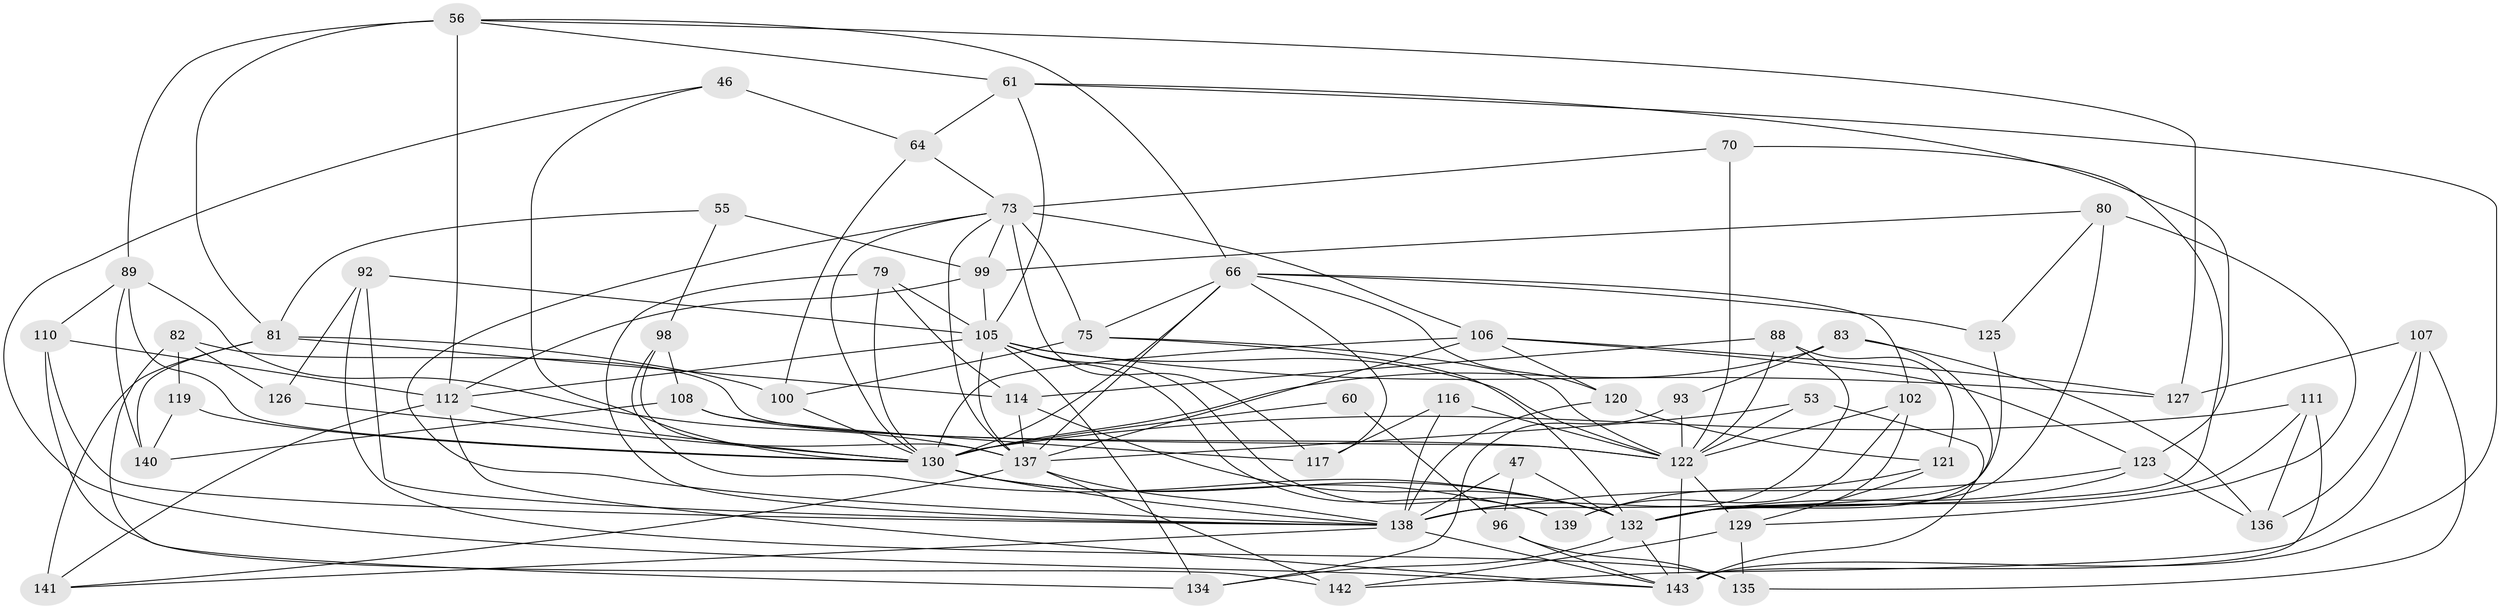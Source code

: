 // original degree distribution, {4: 1.0}
// Generated by graph-tools (version 1.1) at 2025/01/03/04/25 22:01:06]
// undirected, 57 vertices, 150 edges
graph export_dot {
graph [start="1"]
  node [color=gray90,style=filled];
  46;
  47;
  53;
  55;
  56 [super="+11+49"];
  60;
  61 [super="+57"];
  64 [super="+27"];
  66 [super="+17+50+34"];
  70;
  73 [super="+23+43"];
  75 [super="+18+30"];
  79;
  80;
  81 [super="+67"];
  82;
  83 [super="+62"];
  88;
  89 [super="+21"];
  92;
  93;
  96 [super="+20"];
  98;
  99 [super="+10"];
  100;
  102;
  105 [super="+26+29+68+69"];
  106 [super="+104+54"];
  107;
  108;
  110;
  111;
  112 [super="+8+85"];
  114 [super="+94"];
  116;
  117;
  119;
  120;
  121;
  122 [super="+15+35+40+115"];
  123 [super="+97+118"];
  125 [super="+33"];
  126;
  127;
  129 [super="+87"];
  130 [super="+19+31+103+84+95"];
  132 [super="+63+124+90+131"];
  134;
  135;
  136;
  137 [super="+44+113+86+74+77"];
  138 [super="+13+52+109+65"];
  139;
  140;
  141;
  142;
  143 [super="+133+39"];
  46 -- 64 [weight=2];
  46 -- 130;
  46 -- 143;
  47 -- 96;
  47 -- 138 [weight=2];
  47 -- 132;
  53 -- 137;
  53 -- 122;
  53 -- 143 [weight=2];
  55 -- 99 [weight=2];
  55 -- 98;
  55 -- 81;
  56 -- 127;
  56 -- 81;
  56 -- 112 [weight=2];
  56 -- 89 [weight=2];
  56 -- 61;
  56 -- 66;
  60 -- 96 [weight=2];
  60 -- 130 [weight=2];
  61 -- 143;
  61 -- 64 [weight=2];
  61 -- 123;
  61 -- 105;
  64 -- 100;
  64 -- 73;
  66 -- 117;
  66 -- 75;
  66 -- 125 [weight=3];
  66 -- 137 [weight=3];
  66 -- 102;
  66 -- 120;
  66 -- 130;
  70 -- 73;
  70 -- 122 [weight=2];
  70 -- 132;
  73 -- 99;
  73 -- 106 [weight=3];
  73 -- 137;
  73 -- 138;
  73 -- 75;
  73 -- 117;
  73 -- 130 [weight=2];
  75 -- 100;
  75 -- 122 [weight=3];
  75 -- 132 [weight=2];
  79 -- 130;
  79 -- 114;
  79 -- 105;
  79 -- 138;
  80 -- 125;
  80 -- 99;
  80 -- 129;
  80 -- 132;
  81 -- 140;
  81 -- 141;
  81 -- 114;
  81 -- 100;
  82 -- 119;
  82 -- 126;
  82 -- 134;
  82 -- 122;
  83 -- 93 [weight=2];
  83 -- 136;
  83 -- 132;
  83 -- 130 [weight=2];
  88 -- 121;
  88 -- 114;
  88 -- 122;
  88 -- 138;
  89 -- 140;
  89 -- 110;
  89 -- 130;
  89 -- 137;
  92 -- 126;
  92 -- 135;
  92 -- 138;
  92 -- 105;
  93 -- 134;
  93 -- 122;
  96 -- 135;
  96 -- 143 [weight=2];
  98 -- 108;
  98 -- 132;
  98 -- 137;
  99 -- 112;
  99 -- 105;
  100 -- 130;
  102 -- 139;
  102 -- 122;
  102 -- 132;
  105 -- 139;
  105 -- 122 [weight=3];
  105 -- 134;
  105 -- 112;
  105 -- 127;
  105 -- 137 [weight=2];
  105 -- 132 [weight=3];
  106 -- 123 [weight=2];
  106 -- 127;
  106 -- 120;
  106 -- 130 [weight=2];
  106 -- 137;
  107 -- 135;
  107 -- 127;
  107 -- 142;
  107 -- 136;
  108 -- 140;
  108 -- 117;
  108 -- 122;
  110 -- 142;
  110 -- 112;
  110 -- 138;
  111 -- 136;
  111 -- 143;
  111 -- 130;
  111 -- 132;
  112 -- 141;
  112 -- 143;
  112 -- 130;
  114 -- 137 [weight=2];
  114 -- 132;
  116 -- 117;
  116 -- 138 [weight=2];
  116 -- 122;
  119 -- 130 [weight=2];
  119 -- 140;
  120 -- 138;
  120 -- 121;
  121 -- 139;
  121 -- 129;
  122 -- 143 [weight=5];
  122 -- 129 [weight=2];
  123 -- 138 [weight=4];
  123 -- 136;
  123 -- 132 [weight=4];
  125 -- 138 [weight=2];
  126 -- 130 [weight=2];
  129 -- 135;
  129 -- 142;
  130 -- 138 [weight=2];
  130 -- 139;
  130 -- 132 [weight=2];
  132 -- 134;
  132 -- 143 [weight=2];
  137 -- 141;
  137 -- 138 [weight=2];
  137 -- 142;
  138 -- 141;
  138 -- 143;
}
